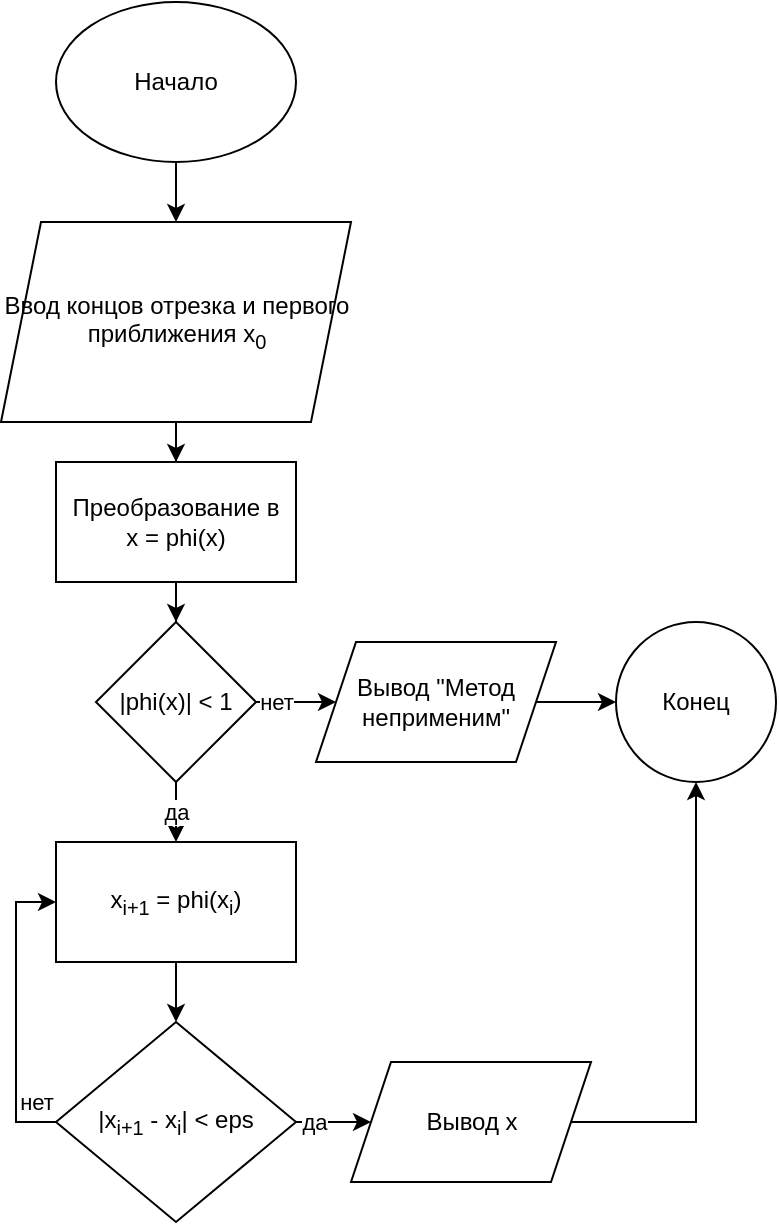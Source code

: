 <mxfile version="21.3.7" type="github">
  <diagram name="Page-1" id="q7kJ7SSsUdHmEy6WC_VR">
    <mxGraphModel dx="819" dy="402" grid="1" gridSize="10" guides="1" tooltips="1" connect="1" arrows="1" fold="1" page="1" pageScale="1" pageWidth="850" pageHeight="1100" math="0" shadow="0">
      <root>
        <mxCell id="0" />
        <mxCell id="1" parent="0" />
        <mxCell id="BPk_bEBZsBnG1ERweyNZ-3" value="" style="edgeStyle=orthogonalEdgeStyle;rounded=0;orthogonalLoop=1;jettySize=auto;html=1;" edge="1" parent="1" source="BPk_bEBZsBnG1ERweyNZ-1" target="BPk_bEBZsBnG1ERweyNZ-2">
          <mxGeometry relative="1" as="geometry" />
        </mxCell>
        <mxCell id="BPk_bEBZsBnG1ERweyNZ-1" value="Начало" style="ellipse;whiteSpace=wrap;html=1;" vertex="1" parent="1">
          <mxGeometry x="360" y="330" width="120" height="80" as="geometry" />
        </mxCell>
        <mxCell id="BPk_bEBZsBnG1ERweyNZ-5" value="" style="edgeStyle=orthogonalEdgeStyle;rounded=0;orthogonalLoop=1;jettySize=auto;html=1;" edge="1" parent="1" source="BPk_bEBZsBnG1ERweyNZ-2" target="BPk_bEBZsBnG1ERweyNZ-4">
          <mxGeometry relative="1" as="geometry" />
        </mxCell>
        <mxCell id="BPk_bEBZsBnG1ERweyNZ-2" value="Ввод концов отрезка и первого приближения x&lt;sub&gt;0&lt;/sub&gt;" style="shape=parallelogram;perimeter=parallelogramPerimeter;whiteSpace=wrap;html=1;fixedSize=1;" vertex="1" parent="1">
          <mxGeometry x="332.5" y="440" width="175" height="100" as="geometry" />
        </mxCell>
        <mxCell id="BPk_bEBZsBnG1ERweyNZ-7" value="" style="edgeStyle=orthogonalEdgeStyle;rounded=0;orthogonalLoop=1;jettySize=auto;html=1;" edge="1" parent="1" source="BPk_bEBZsBnG1ERweyNZ-4" target="BPk_bEBZsBnG1ERweyNZ-6">
          <mxGeometry relative="1" as="geometry" />
        </mxCell>
        <mxCell id="BPk_bEBZsBnG1ERweyNZ-4" value="&lt;div&gt;Преобразование в &lt;br&gt;&lt;/div&gt;&lt;div&gt;x = phi(x)&lt;/div&gt;" style="whiteSpace=wrap;html=1;" vertex="1" parent="1">
          <mxGeometry x="360" y="560" width="120" height="60" as="geometry" />
        </mxCell>
        <mxCell id="BPk_bEBZsBnG1ERweyNZ-9" value="нет" style="edgeStyle=orthogonalEdgeStyle;rounded=0;orthogonalLoop=1;jettySize=auto;html=1;" edge="1" parent="1" source="BPk_bEBZsBnG1ERweyNZ-6" target="BPk_bEBZsBnG1ERweyNZ-8">
          <mxGeometry relative="1" as="geometry" />
        </mxCell>
        <mxCell id="BPk_bEBZsBnG1ERweyNZ-13" value="да" style="edgeStyle=orthogonalEdgeStyle;rounded=0;orthogonalLoop=1;jettySize=auto;html=1;" edge="1" parent="1" source="BPk_bEBZsBnG1ERweyNZ-6" target="BPk_bEBZsBnG1ERweyNZ-12">
          <mxGeometry relative="1" as="geometry" />
        </mxCell>
        <mxCell id="BPk_bEBZsBnG1ERweyNZ-6" value="|phi(x)| &amp;lt; 1" style="rhombus;whiteSpace=wrap;html=1;" vertex="1" parent="1">
          <mxGeometry x="380" y="640" width="80" height="80" as="geometry" />
        </mxCell>
        <mxCell id="BPk_bEBZsBnG1ERweyNZ-11" value="" style="edgeStyle=orthogonalEdgeStyle;rounded=0;orthogonalLoop=1;jettySize=auto;html=1;" edge="1" parent="1" source="BPk_bEBZsBnG1ERweyNZ-8" target="BPk_bEBZsBnG1ERweyNZ-10">
          <mxGeometry relative="1" as="geometry" />
        </mxCell>
        <mxCell id="BPk_bEBZsBnG1ERweyNZ-8" value="Вывод &quot;Метод неприменим&quot;" style="shape=parallelogram;perimeter=parallelogramPerimeter;whiteSpace=wrap;html=1;fixedSize=1;" vertex="1" parent="1">
          <mxGeometry x="490" y="650" width="120" height="60" as="geometry" />
        </mxCell>
        <mxCell id="BPk_bEBZsBnG1ERweyNZ-10" value="Конец" style="ellipse;whiteSpace=wrap;html=1;" vertex="1" parent="1">
          <mxGeometry x="640" y="640" width="80" height="80" as="geometry" />
        </mxCell>
        <mxCell id="BPk_bEBZsBnG1ERweyNZ-15" value="" style="edgeStyle=orthogonalEdgeStyle;rounded=0;orthogonalLoop=1;jettySize=auto;html=1;" edge="1" parent="1" source="BPk_bEBZsBnG1ERweyNZ-12" target="BPk_bEBZsBnG1ERweyNZ-14">
          <mxGeometry relative="1" as="geometry" />
        </mxCell>
        <mxCell id="BPk_bEBZsBnG1ERweyNZ-12" value="x&lt;sub&gt;i+1&lt;/sub&gt; = phi(x&lt;sub&gt;i&lt;/sub&gt;)" style="whiteSpace=wrap;html=1;" vertex="1" parent="1">
          <mxGeometry x="360" y="750" width="120" height="60" as="geometry" />
        </mxCell>
        <mxCell id="BPk_bEBZsBnG1ERweyNZ-16" value="нет" style="edgeStyle=orthogonalEdgeStyle;rounded=0;orthogonalLoop=1;jettySize=auto;html=1;entryX=0;entryY=0.5;entryDx=0;entryDy=0;" edge="1" parent="1" source="BPk_bEBZsBnG1ERweyNZ-14" target="BPk_bEBZsBnG1ERweyNZ-12">
          <mxGeometry x="-0.6" y="-10" relative="1" as="geometry">
            <Array as="points">
              <mxPoint x="340" y="890" />
              <mxPoint x="340" y="780" />
            </Array>
            <mxPoint as="offset" />
          </mxGeometry>
        </mxCell>
        <mxCell id="BPk_bEBZsBnG1ERweyNZ-18" value="да" style="edgeStyle=orthogonalEdgeStyle;rounded=0;orthogonalLoop=1;jettySize=auto;html=1;" edge="1" parent="1" source="BPk_bEBZsBnG1ERweyNZ-14" target="BPk_bEBZsBnG1ERweyNZ-17">
          <mxGeometry relative="1" as="geometry" />
        </mxCell>
        <mxCell id="BPk_bEBZsBnG1ERweyNZ-14" value="|x&lt;sub&gt;i+1&lt;/sub&gt; - x&lt;sub&gt;i&lt;/sub&gt;| &amp;lt; eps" style="rhombus;whiteSpace=wrap;html=1;" vertex="1" parent="1">
          <mxGeometry x="360" y="840" width="120" height="100" as="geometry" />
        </mxCell>
        <mxCell id="BPk_bEBZsBnG1ERweyNZ-19" style="edgeStyle=orthogonalEdgeStyle;rounded=0;orthogonalLoop=1;jettySize=auto;html=1;exitX=1;exitY=0.5;exitDx=0;exitDy=0;entryX=0.5;entryY=1;entryDx=0;entryDy=0;" edge="1" parent="1" source="BPk_bEBZsBnG1ERweyNZ-17" target="BPk_bEBZsBnG1ERweyNZ-10">
          <mxGeometry relative="1" as="geometry">
            <Array as="points">
              <mxPoint x="680" y="890" />
            </Array>
          </mxGeometry>
        </mxCell>
        <mxCell id="BPk_bEBZsBnG1ERweyNZ-17" value="Вывод x" style="shape=parallelogram;perimeter=parallelogramPerimeter;whiteSpace=wrap;html=1;fixedSize=1;" vertex="1" parent="1">
          <mxGeometry x="507.5" y="860" width="120" height="60" as="geometry" />
        </mxCell>
      </root>
    </mxGraphModel>
  </diagram>
</mxfile>
